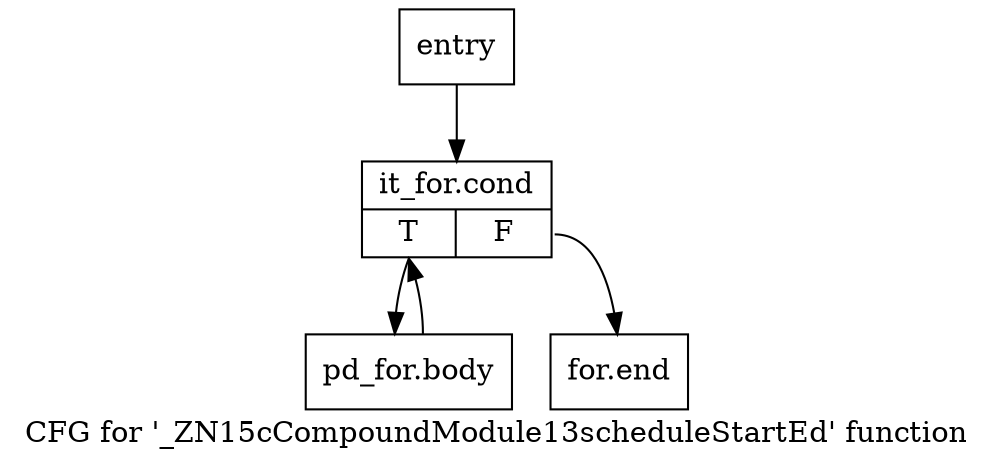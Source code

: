 digraph "CFG for '_ZN15cCompoundModule13scheduleStartEd' function" {
	label="CFG for '_ZN15cCompoundModule13scheduleStartEd' function";

	Node0x1c89850 [shape=record,label="{entry}"];
	Node0x1c89850 -> Node0x1c898a0;
	Node0x1c898a0 [shape=record,label="{it_for.cond|{<s0>T|<s1>F}}"];
	Node0x1c898a0:s0 -> Node0x1c898f0;
	Node0x1c898a0:s1 -> Node0x1c89940;
	Node0x1c898f0 [shape=record,label="{pd_for.body}"];
	Node0x1c898f0 -> Node0x1c898a0;
	Node0x1c89940 [shape=record,label="{for.end}"];
}
